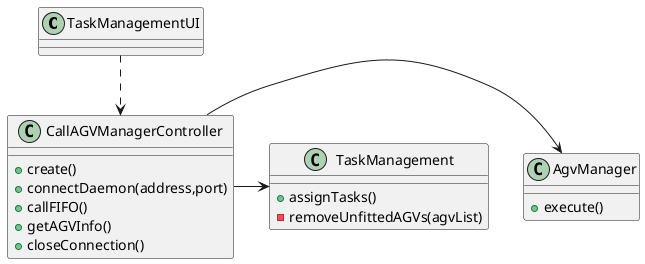 @startuml

class TaskManagementUI {}

class CallAGVManagerController {
+create()
+connectDaemon(address,port)
+callFIFO()
+getAGVInfo()
+closeConnection()
}

class AgvManager {
+execute()
}

class TaskManagement {
+assignTasks()
-removeUnfittedAGVs(agvList)
}


TaskManagementUI ..> CallAGVManagerController

CallAGVManagerController -> AgvManager
CallAGVManagerController -> TaskManagement

@enduml